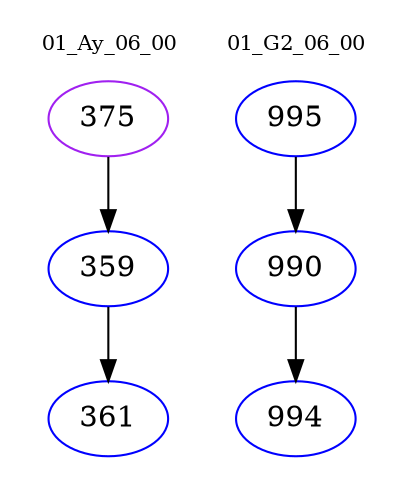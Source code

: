 digraph{
subgraph cluster_0 {
color = white
label = "01_Ay_06_00";
fontsize=10;
T0_375 [label="375", color="purple"]
T0_375 -> T0_359 [color="black"]
T0_359 [label="359", color="blue"]
T0_359 -> T0_361 [color="black"]
T0_361 [label="361", color="blue"]
}
subgraph cluster_1 {
color = white
label = "01_G2_06_00";
fontsize=10;
T1_995 [label="995", color="blue"]
T1_995 -> T1_990 [color="black"]
T1_990 [label="990", color="blue"]
T1_990 -> T1_994 [color="black"]
T1_994 [label="994", color="blue"]
}
}
